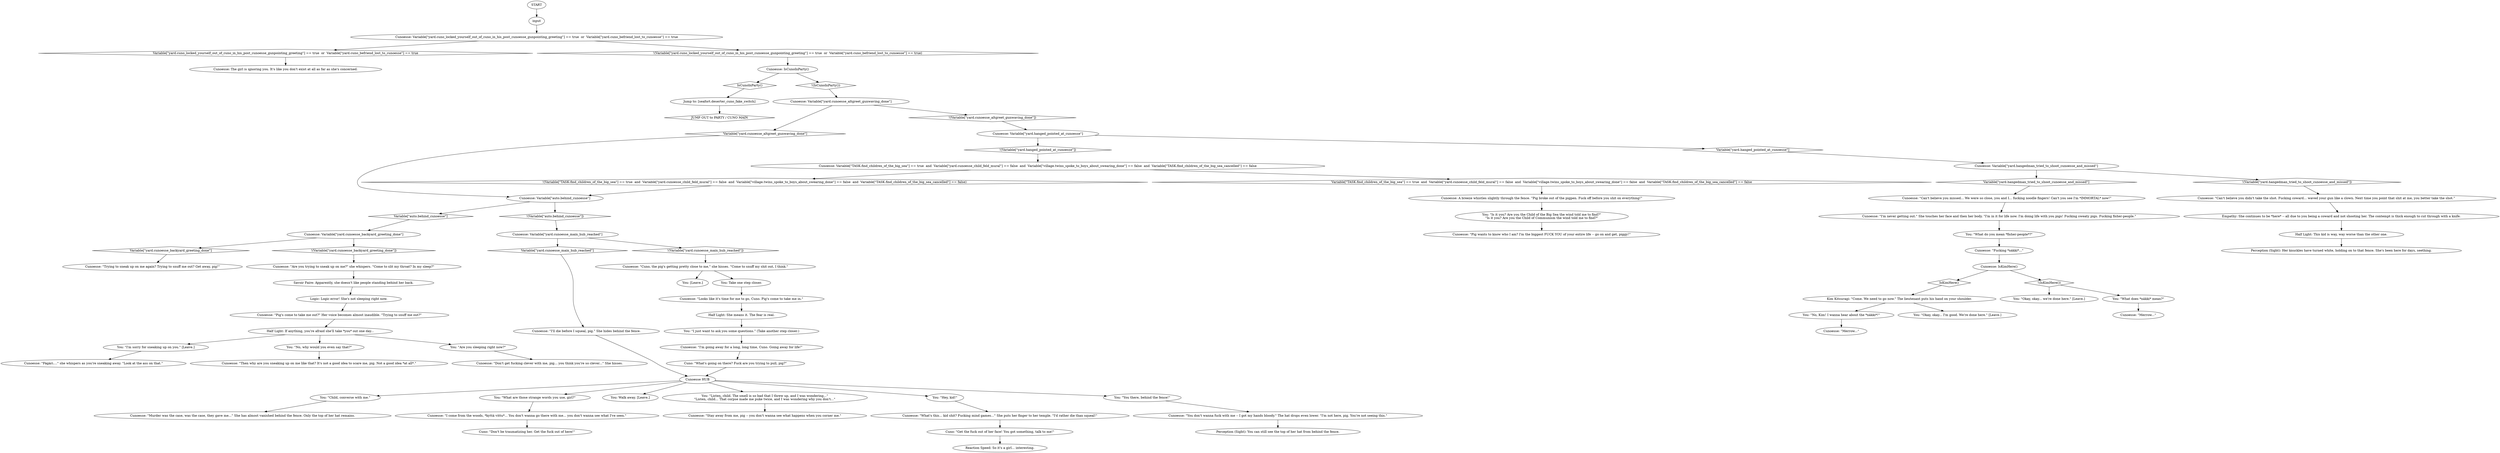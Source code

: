 # YARD / CUNOESSE
# Talk to Cunoesse to find out she's a girl.
#
#"I have nothing interesting say, talk to Cuno!"
#
#Or approach her from the backyard to catch her off-guard and have something-resembling an actual dialogue with her.
# ==================================================
digraph G {
	  0 [label="START"];
	  1 [label="input"];
	  2 [label="You: [Leave.]"];
	  3 [label="Cunoesse: \"I come from the woods, *kyttä vittu*... You don't wanna go there with me... you don't wanna see what I've seen.\""];
	  4 [label="Cunoesse: \"Pig wants to know who I am? I'm the biggest FUCK YOU of your entire life -- go on and get, piggy!\""];
	  5 [label="Cunoesse HUB"];
	  6 [label="Cunoesse: \"You don't wanna fuck with me -- I got my hands bloody.\" The hat drops even lower. \"I'm not here, pig. You're not seeing this.\""];
	  7 [label="You: Take one step closer."];
	  8 [label="Cunoesse: \"Trying to sneak up on me again? Trying to snuff me out? Get away, pig!\""];
	  9 [label="Cunoesse: Variable[\"yard.hangedman_tried_to_shoot_cunoesse_and_missed\"]"];
	  10 [label="Variable[\"yard.hangedman_tried_to_shoot_cunoesse_and_missed\"]", shape=diamond];
	  11 [label="!(Variable[\"yard.hangedman_tried_to_shoot_cunoesse_and_missed\"])", shape=diamond];
	  12 [label="Half Light: This kid is way, way worse than the other one."];
	  13 [label="Cunoesse: \"Murder was the case, was the case, they gave me...\" She has almost vanished behind the fence. Only the top of her hat remains."];
	  14 [label="Cunoesse: \"Can't believe you missed... We were so close, you and I... fucking noodle fingers! Can't you see I'm *IMMORTAL* now!\""];
	  15 [label="Kim Kitsuragi: \"Come. We need to go now.\" The lieutenant puts his hand on your shoulder."];
	  16 [label="Half Light: If anything, you're afraid she'll take *you* out one day..."];
	  18 [label="Cunoesse: \"Pig's come to take me out?\" Her voice becomes almost inaudible. \"Trying to snuff me out?\""];
	  19 [label="Cuno: \"What's going on there? Fuck are you trying to pull, pig?\""];
	  20 [label="Cunoesse: Variable[\"TASK.find_children_of_the_big_sea\"] == true  and  Variable[\"yard.cunoesse_child_feld_mural\"] == false  and  Variable[\"village.twins_spoke_to_boys_about_swearing_done\"] == false  and  Variable[\"TASK.find_children_of_the_big_sea_cancelled\"] == false"];
	  21 [label="Variable[\"TASK.find_children_of_the_big_sea\"] == true  and  Variable[\"yard.cunoesse_child_feld_mural\"] == false  and  Variable[\"village.twins_spoke_to_boys_about_swearing_done\"] == false  and  Variable[\"TASK.find_children_of_the_big_sea_cancelled\"] == false", shape=diamond];
	  22 [label="!(Variable[\"TASK.find_children_of_the_big_sea\"] == true  and  Variable[\"yard.cunoesse_child_feld_mural\"] == false  and  Variable[\"village.twins_spoke_to_boys_about_swearing_done\"] == false  and  Variable[\"TASK.find_children_of_the_big_sea_cancelled\"] == false)", shape=diamond];
	  23 [label="You: \"Child, converse with me.\""];
	  24 [label="Cunoesse: Variable[\"auto.behind_cunoesse\"]"];
	  25 [label="Variable[\"auto.behind_cunoesse\"]", shape=diamond];
	  26 [label="!(Variable[\"auto.behind_cunoesse\"])", shape=diamond];
	  27 [label="Perception (Sight): You can still see the top of her hat from behind the fence."];
	  28 [label="Cunoesse: \"Looks like it's time for me to go, Cuno. Pig's come to take me in.\""];
	  29 [label="Half Light: She means it. The fear is real."];
	  30 [label="You: \"What are those strange words you use, girl?\""];
	  31 [label="You: \"Okay, okay... I'm good. We're done here.\" [Leave.]"];
	  32 [label="Cunoesse: \"Merrow...\""];
	  33 [label="Cunoesse: The girl is ignoring you. It's like you don't exist at all as far as she's concerned."];
	  34 [label="Cuno: \"Don't be traumatizing her. Get the fuck out of here!\""];
	  35 [label="Cunoesse: Variable[\"yard.cunoesse_altgreet_gunwaving_done\"]"];
	  36 [label="Variable[\"yard.cunoesse_altgreet_gunwaving_done\"]", shape=diamond];
	  37 [label="!(Variable[\"yard.cunoesse_altgreet_gunwaving_done\"])", shape=diamond];
	  38 [label="You: \"Is it you? Are you the Child of the Big Sea the wind told me to find?\"\n\"Is it you? Are you the Child of Communism the wind told me to find?\""];
	  39 [label="Cunoesse: Variable[\"yard.cunoesse_main_hub_reached\"]"];
	  40 [label="Variable[\"yard.cunoesse_main_hub_reached\"]", shape=diamond];
	  41 [label="!(Variable[\"yard.cunoesse_main_hub_reached\"])", shape=diamond];
	  42 [label="You: \"What do you mean *fisher-people*?\""];
	  43 [label="Cunoesse: IsCunoInParty()"];
	  44 [label="IsCunoInParty()", shape=diamond];
	  45 [label="!(IsCunoInParty())", shape=diamond];
	  46 [label="Cunoesse: A breeze whistles slightly through the fence. \"Pig broke out of the pigpen. Fuck off before you shit on everything!\""];
	  47 [label="You: Walk away. [Leave.]"];
	  48 [label="You: \"No, why would you even say that?\""];
	  49 [label="Cunoesse: \"I'm never getting out.\" She touches her face and then her body. \"I'm in it for life now. I'm doing life with you pigs! Fucking sweaty pigs. Fucking fisher-people.\""];
	  50 [label="You: \"No, Kim! I wanna hear about the *näkki*!\""];
	  51 [label="Perception (Sight): Her knuckles have turned white, holding on to that fence. She's been here for days, seething."];
	  52 [label="Reaction Speed: So it's a girl... interesting."];
	  53 [label="Cunoesse: Variable[\"yard.cuno_locked_yourself_out_of_cuno_in_his_post_cunoesse_gunpointing_greeting\"] == true  or  Variable[\"yard.cuno_befriend_lost_to_cunoesse\"] == true"];
	  54 [label="Variable[\"yard.cuno_locked_yourself_out_of_cuno_in_his_post_cunoesse_gunpointing_greeting\"] == true  or  Variable[\"yard.cuno_befriend_lost_to_cunoesse\"] == true", shape=diamond];
	  55 [label="!(Variable[\"yard.cuno_locked_yourself_out_of_cuno_in_his_post_cunoesse_gunpointing_greeting\"] == true  or  Variable[\"yard.cuno_befriend_lost_to_cunoesse\"] == true)", shape=diamond];
	  56 [label="Cunoesse: \"Are you trying to sneak up on me?\" she whispers. \"Come to slit my throat? In my sleep?\""];
	  57 [label="You: \"Are you sleeping right now?\""];
	  58 [label="You: \"I just want to ask you some questions.\" (Take another step closer.)"];
	  59 [label="Cunoesse: IsKimHere()"];
	  60 [label="IsKimHere()", shape=diamond];
	  61 [label="!(IsKimHere())", shape=diamond];
	  62 [label="Cunoesse: \"Don't get fucking clever with me, pig... you think you're so clever...\" She hisses."];
	  63 [label="You: \"What does *näkki* mean?\""];
	  64 [label="Empathy: She continues to be *here* -- all due to you being a coward and not shooting her. The contempt is thick enough to cut through with a knife."];
	  65 [label="Savoir Faire: Apparently, she doesn't like people standing behind her back."];
	  66 [label="Cunoesse: \"I'll die before I squeal, pig.\" She hides behind the fence."];
	  67 [label="You: \"Listen, child. The smell is so bad that I threw up, and I was wondering...\"\n\"Listen, child... That corpse made me puke twice, and I was wondering why you don't...\""];
	  68 [label="You: \"Hey, kid!\""];
	  69 [label="Cunoesse: \"Can't believe you didn't take the shot. Fucking coward... waved your gun like a clown. Next time you point that shit at me, you better take the shot.\""];
	  70 [label="Cuno: \"Get the fuck out of her face! You got something, talk to me!\""];
	  71 [label="Cunoesse: \"Fucking *näkki*...\""];
	  72 [label="Cunoesse: Variable[\"yard.cunoesse_backyard_greeting_done\"]"];
	  73 [label="Variable[\"yard.cunoesse_backyard_greeting_done\"]", shape=diamond];
	  74 [label="!(Variable[\"yard.cunoesse_backyard_greeting_done\"])", shape=diamond];
	  75 [label="You: \"I'm sorry for sneaking up on you.\" [Leave.]"];
	  76 [label="You: \"Okay, okay... we're done here.\" [Leave.]"];
	  77 [label="Logic: Logic error! She's not sleeping right now."];
	  78 [label="Cunoesse: \"Stay away from me, pig -- you don't wanna see what happens when you corner me.\""];
	  79 [label="You: \"You there, behind the fence!\""];
	  80 [label="Cunoesse: \"Then why are you sneaking up on me like that? It's not a good idea to scare me, pig. Not a good idea *at all*.\""];
	  81 [label="Cunoesse: \"Fägäri....\" she whispers as you're sneaking away. \"Look at the ass on that.\""];
	  82 [label="Jump to: [seafort.deserter_cuno_fake_switch]"];
	  83 [label="Cunoesse: \"Cuno, the pig's getting pretty close to me,\" she hisses. \"Come to snuff my shit out, I think.\""];
	  84 [label="Cunoesse: \"What's this... kid shit? Fucking mind games...\" She puts her finger to her temple. \"I'd rather die than squeal!\""];
	  85 [label="Cunoesse: Variable[\"yard.hanged_pointed_at_cunoesse\"]"];
	  86 [label="Variable[\"yard.hanged_pointed_at_cunoesse\"]", shape=diamond];
	  87 [label="!(Variable[\"yard.hanged_pointed_at_cunoesse\"])", shape=diamond];
	  88 [label="Cunoesse: \"I'm going away for a long, long time, Cuno. Going away for life!\""];
	  89 [label="Cunoesse: \"Merrow...\""];
	  12080041 [label="JUMP OUT to PARTY / CUNO MAIN", shape=diamond];
	  0 -> 1
	  1 -> 53
	  3 -> 34
	  5 -> 67
	  5 -> 68
	  5 -> 79
	  5 -> 47
	  5 -> 23
	  5 -> 30
	  6 -> 27
	  7 -> 28
	  9 -> 10
	  9 -> 11
	  10 -> 14
	  11 -> 69
	  12 -> 51
	  14 -> 49
	  15 -> 50
	  15 -> 31
	  16 -> 48
	  16 -> 57
	  16 -> 75
	  18 -> 16
	  19 -> 5
	  20 -> 21
	  20 -> 22
	  21 -> 46
	  22 -> 24
	  23 -> 13
	  24 -> 25
	  24 -> 26
	  25 -> 72
	  26 -> 39
	  28 -> 29
	  29 -> 58
	  30 -> 3
	  35 -> 36
	  35 -> 37
	  36 -> 24
	  37 -> 85
	  38 -> 4
	  39 -> 40
	  39 -> 41
	  40 -> 66
	  41 -> 83
	  42 -> 71
	  43 -> 44
	  43 -> 45
	  44 -> 82
	  45 -> 35
	  46 -> 38
	  48 -> 80
	  49 -> 42
	  50 -> 89
	  53 -> 54
	  53 -> 55
	  54 -> 33
	  55 -> 43
	  56 -> 65
	  57 -> 62
	  58 -> 88
	  59 -> 60
	  59 -> 61
	  60 -> 15
	  61 -> 76
	  61 -> 63
	  63 -> 32
	  64 -> 12
	  65 -> 77
	  66 -> 5
	  67 -> 78
	  68 -> 84
	  69 -> 64
	  70 -> 52
	  71 -> 59
	  72 -> 73
	  72 -> 74
	  73 -> 8
	  74 -> 56
	  75 -> 81
	  77 -> 18
	  79 -> 6
	  82 -> 12080041
	  83 -> 2
	  83 -> 7
	  84 -> 70
	  85 -> 86
	  85 -> 87
	  86 -> 9
	  87 -> 20
	  88 -> 19
}

